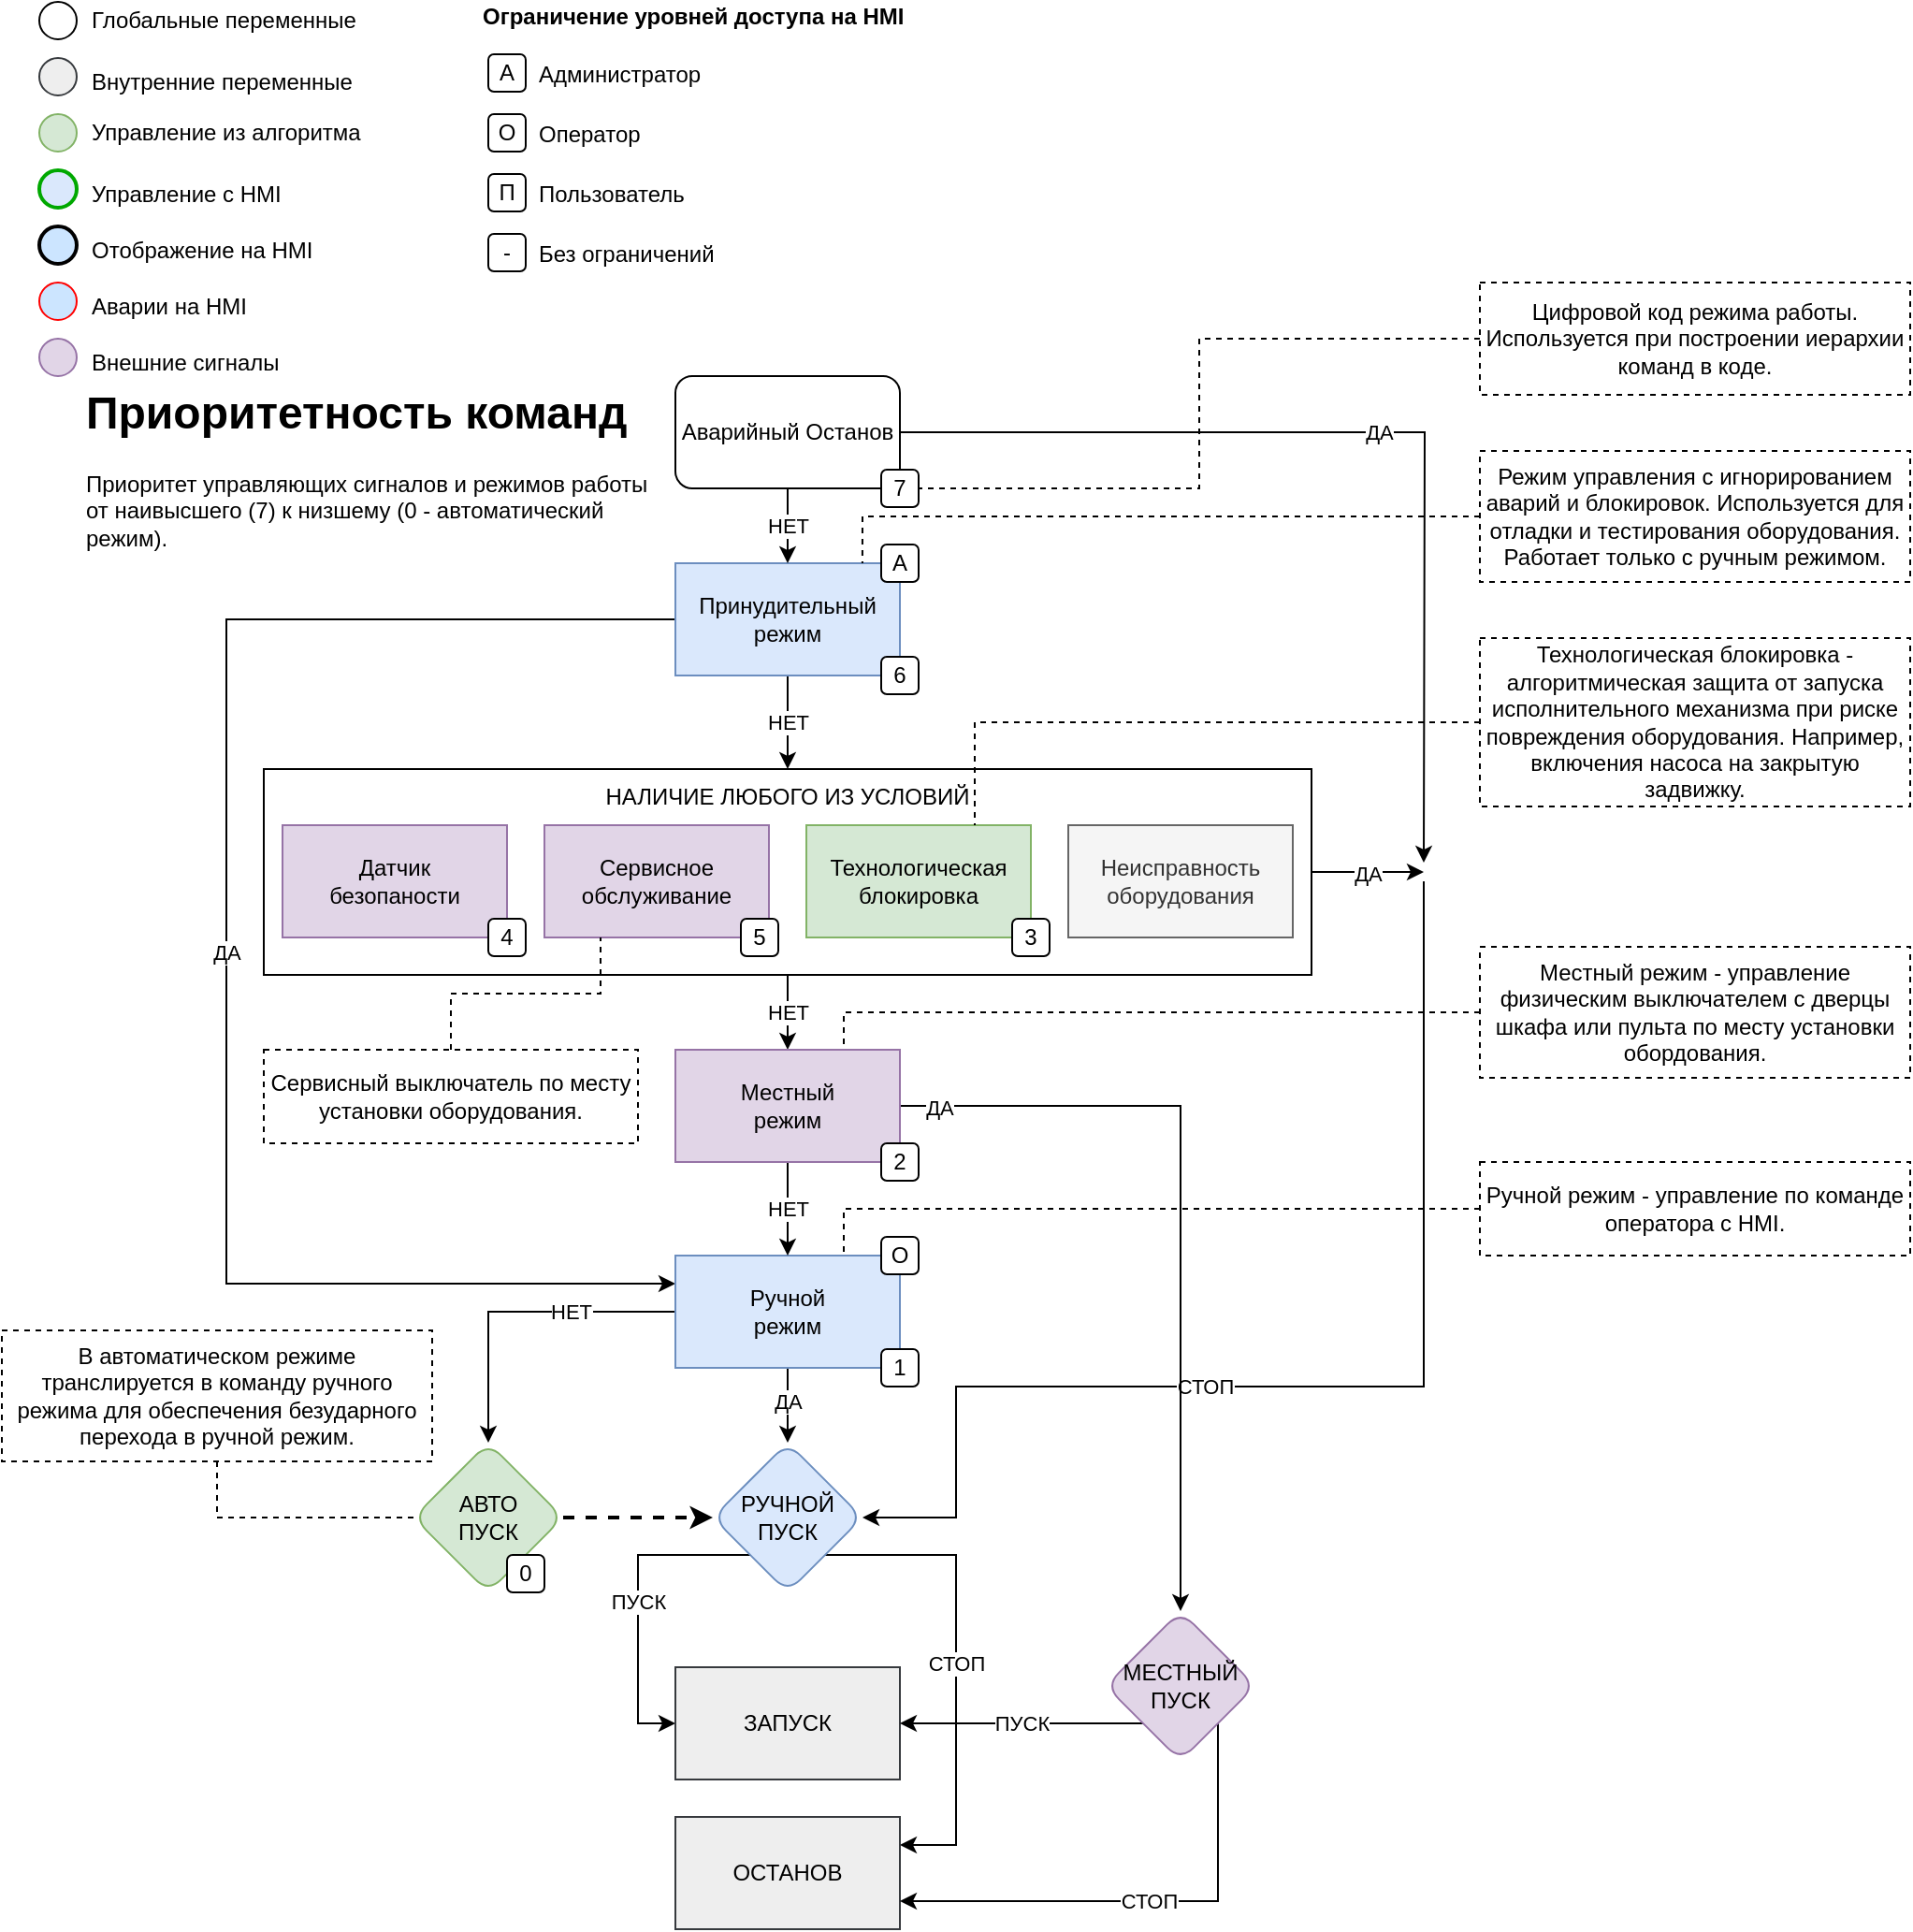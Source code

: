 <mxfile version="21.6.5" type="device">
  <diagram id="kgpKYQtTHZ0yAKxKKP6v" name="Page-1">
    <mxGraphModel dx="1416" dy="818" grid="1" gridSize="10" guides="1" tooltips="1" connect="1" arrows="1" fold="1" page="1" pageScale="1" pageWidth="850" pageHeight="1100" math="0" shadow="0">
      <root>
        <mxCell id="0" />
        <mxCell id="1" parent="0" />
        <mxCell id="_dlDxrZRvXuDAc6dJ759-61" value="НЕТ" style="edgeStyle=orthogonalEdgeStyle;rounded=0;orthogonalLoop=1;jettySize=auto;html=1;entryX=0.5;entryY=0;entryDx=0;entryDy=0;" parent="1" source="_dlDxrZRvXuDAc6dJ759-59" target="_dlDxrZRvXuDAc6dJ759-28" edge="1">
          <mxGeometry relative="1" as="geometry" />
        </mxCell>
        <mxCell id="_dlDxrZRvXuDAc6dJ759-87" value="СТОП" style="edgeStyle=orthogonalEdgeStyle;rounded=0;orthogonalLoop=1;jettySize=auto;html=1;entryX=1;entryY=0.5;entryDx=0;entryDy=0;" parent="1" target="_dlDxrZRvXuDAc6dJ759-18" edge="1">
          <mxGeometry x="0.211" relative="1" as="geometry">
            <Array as="points">
              <mxPoint x="780" y="750" />
              <mxPoint x="530" y="750" />
              <mxPoint x="530" y="820" />
            </Array>
            <mxPoint as="offset" />
            <mxPoint x="780" y="480" as="sourcePoint" />
          </mxGeometry>
        </mxCell>
        <mxCell id="PMrE51tnItsyhINrTOdF-2" value="ДА" style="edgeStyle=orthogonalEdgeStyle;rounded=0;orthogonalLoop=1;jettySize=auto;html=1;" parent="1" source="_dlDxrZRvXuDAc6dJ759-59" edge="1">
          <mxGeometry relative="1" as="geometry">
            <mxPoint x="780" y="475" as="targetPoint" />
          </mxGeometry>
        </mxCell>
        <mxCell id="_dlDxrZRvXuDAc6dJ759-59" value="&lt;div style=&quot;text-align: justify&quot;&gt;&lt;br&gt;&lt;/div&gt;" style="rounded=0;whiteSpace=wrap;html=1;shadow=0;glass=0;labelBackgroundColor=#FFFFFF;labelBorderColor=none;sketch=0;" parent="1" vertex="1">
          <mxGeometry x="160" y="420" width="560" height="110" as="geometry" />
        </mxCell>
        <mxCell id="_dlDxrZRvXuDAc6dJ759-62" value="НЕТ" style="edgeStyle=orthogonalEdgeStyle;rounded=0;orthogonalLoop=1;jettySize=auto;html=1;exitX=0.5;exitY=1;exitDx=0;exitDy=0;entryX=0.5;entryY=0;entryDx=0;entryDy=0;" parent="1" source="_dlDxrZRvXuDAc6dJ759-11" target="_dlDxrZRvXuDAc6dJ759-60" edge="1">
          <mxGeometry relative="1" as="geometry" />
        </mxCell>
        <mxCell id="_dlDxrZRvXuDAc6dJ759-64" value="ДА" style="edgeStyle=orthogonalEdgeStyle;rounded=0;orthogonalLoop=1;jettySize=auto;html=1;entryX=0;entryY=0.25;entryDx=0;entryDy=0;" parent="1" source="_dlDxrZRvXuDAc6dJ759-11" target="_dlDxrZRvXuDAc6dJ759-15" edge="1">
          <mxGeometry relative="1" as="geometry">
            <Array as="points">
              <mxPoint x="140" y="340" />
              <mxPoint x="140" y="695" />
            </Array>
          </mxGeometry>
        </mxCell>
        <mxCell id="_dlDxrZRvXuDAc6dJ759-11" value="Принудительный режим" style="rounded=0;whiteSpace=wrap;html=1;shadow=0;glass=0;sketch=0;fillColor=#dae8fc;strokeColor=#6c8ebf;" parent="1" vertex="1">
          <mxGeometry x="380" y="310" width="120" height="60" as="geometry" />
        </mxCell>
        <mxCell id="_dlDxrZRvXuDAc6dJ759-13" value="НЕТ" style="edgeStyle=orthogonalEdgeStyle;rounded=0;orthogonalLoop=1;jettySize=auto;html=1;exitX=0.5;exitY=1;exitDx=0;exitDy=0;entryX=0.5;entryY=0;entryDx=0;entryDy=0;" parent="1" source="_dlDxrZRvXuDAc6dJ759-12" target="_dlDxrZRvXuDAc6dJ759-11" edge="1">
          <mxGeometry relative="1" as="geometry" />
        </mxCell>
        <mxCell id="_dlDxrZRvXuDAc6dJ759-75" value="ДА" style="edgeStyle=orthogonalEdgeStyle;rounded=0;orthogonalLoop=1;jettySize=auto;html=1;" parent="1" source="_dlDxrZRvXuDAc6dJ759-12" edge="1">
          <mxGeometry relative="1" as="geometry">
            <mxPoint x="780" y="470" as="targetPoint" />
          </mxGeometry>
        </mxCell>
        <mxCell id="_dlDxrZRvXuDAc6dJ759-12" value="Аварийный Останов" style="rounded=1;whiteSpace=wrap;html=1;shadow=0;glass=0;sketch=0;" parent="1" vertex="1">
          <mxGeometry x="380" y="210" width="120" height="60" as="geometry" />
        </mxCell>
        <mxCell id="_dlDxrZRvXuDAc6dJ759-14" value="&lt;h1&gt;Приоритетность команд&lt;/h1&gt;&lt;p&gt;Приоритет управляющих сигналов и режимов работы от наивысшего (7) к низшему (0 - автоматический режим).&lt;/p&gt;" style="text;html=1;strokeColor=none;fillColor=none;spacing=5;spacingTop=-20;whiteSpace=wrap;overflow=hidden;rounded=0;shadow=0;glass=0;sketch=0;" parent="1" vertex="1">
          <mxGeometry x="60" y="210" width="310" height="120" as="geometry" />
        </mxCell>
        <mxCell id="_dlDxrZRvXuDAc6dJ759-23" value="" style="edgeStyle=orthogonalEdgeStyle;rounded=0;orthogonalLoop=1;jettySize=auto;exitX=0.5;exitY=1;exitDx=0;exitDy=0;entryX=0.5;entryY=0;entryDx=0;entryDy=0;html=1;" parent="1" source="_dlDxrZRvXuDAc6dJ759-15" target="_dlDxrZRvXuDAc6dJ759-18" edge="1">
          <mxGeometry relative="1" as="geometry">
            <Array as="points">
              <mxPoint x="440" y="760" />
              <mxPoint x="440" y="760" />
            </Array>
          </mxGeometry>
        </mxCell>
        <mxCell id="_dlDxrZRvXuDAc6dJ759-53" value="ДА" style="edgeLabel;html=1;align=center;verticalAlign=middle;resizable=0;points=[];" parent="_dlDxrZRvXuDAc6dJ759-23" vertex="1" connectable="0">
          <mxGeometry x="0.364" y="1" relative="1" as="geometry">
            <mxPoint x="-1" y="-10" as="offset" />
          </mxGeometry>
        </mxCell>
        <mxCell id="_dlDxrZRvXuDAc6dJ759-51" style="edgeStyle=orthogonalEdgeStyle;rounded=0;orthogonalLoop=1;jettySize=auto;html=1;exitX=0;exitY=0.5;exitDx=0;exitDy=0;entryX=0.5;entryY=0;entryDx=0;entryDy=0;" parent="1" source="_dlDxrZRvXuDAc6dJ759-15" target="_dlDxrZRvXuDAc6dJ759-40" edge="1">
          <mxGeometry relative="1" as="geometry" />
        </mxCell>
        <mxCell id="_dlDxrZRvXuDAc6dJ759-52" value="НЕТ" style="edgeLabel;html=1;align=center;verticalAlign=middle;resizable=0;points=[];" parent="_dlDxrZRvXuDAc6dJ759-51" vertex="1" connectable="0">
          <mxGeometry x="-0.333" relative="1" as="geometry">
            <mxPoint as="offset" />
          </mxGeometry>
        </mxCell>
        <mxCell id="_dlDxrZRvXuDAc6dJ759-15" value="Ручной&lt;br&gt;режим" style="rounded=0;whiteSpace=wrap;html=1;shadow=0;glass=0;sketch=0;fillColor=#dae8fc;strokeColor=#6c8ebf;" parent="1" vertex="1">
          <mxGeometry x="380" y="680" width="120" height="60" as="geometry" />
        </mxCell>
        <mxCell id="_dlDxrZRvXuDAc6dJ759-70" value="СТОП" style="edgeStyle=orthogonalEdgeStyle;rounded=0;orthogonalLoop=1;jettySize=auto;html=1;exitX=1;exitY=1;exitDx=0;exitDy=0;entryX=1;entryY=0.25;entryDx=0;entryDy=0;" parent="1" source="_dlDxrZRvXuDAc6dJ759-18" target="_dlDxrZRvXuDAc6dJ759-19" edge="1">
          <mxGeometry relative="1" as="geometry">
            <Array as="points">
              <mxPoint x="530" y="840" />
              <mxPoint x="530" y="995" />
            </Array>
          </mxGeometry>
        </mxCell>
        <mxCell id="_dlDxrZRvXuDAc6dJ759-71" value="ПУСК" style="edgeStyle=orthogonalEdgeStyle;rounded=0;orthogonalLoop=1;jettySize=auto;html=1;exitX=0;exitY=1;exitDx=0;exitDy=0;entryX=0;entryY=0.5;entryDx=0;entryDy=0;" parent="1" source="_dlDxrZRvXuDAc6dJ759-18" target="_dlDxrZRvXuDAc6dJ759-20" edge="1">
          <mxGeometry relative="1" as="geometry">
            <Array as="points">
              <mxPoint x="360" y="840" />
              <mxPoint x="360" y="930" />
            </Array>
          </mxGeometry>
        </mxCell>
        <mxCell id="_dlDxrZRvXuDAc6dJ759-18" value="РУЧНОЙ&lt;br&gt;ПУСК" style="rhombus;whiteSpace=wrap;html=1;rounded=1;shadow=0;glass=0;sketch=0;fillColor=#dae8fc;strokeColor=#6c8ebf;" parent="1" vertex="1">
          <mxGeometry x="400" y="780" width="80" height="80" as="geometry" />
        </mxCell>
        <mxCell id="_dlDxrZRvXuDAc6dJ759-19" value="ОСТАНОВ" style="rounded=0;whiteSpace=wrap;html=1;shadow=0;glass=0;sketch=0;fillColor=#eeeeee;strokeColor=#36393d;" parent="1" vertex="1">
          <mxGeometry x="380" y="980" width="120" height="60" as="geometry" />
        </mxCell>
        <mxCell id="_dlDxrZRvXuDAc6dJ759-20" value="ЗАПУСК" style="rounded=0;whiteSpace=wrap;html=1;shadow=0;glass=0;sketch=0;fillColor=#eeeeee;strokeColor=#36393d;" parent="1" vertex="1">
          <mxGeometry x="380" y="900" width="120" height="60" as="geometry" />
        </mxCell>
        <mxCell id="_dlDxrZRvXuDAc6dJ759-21" value="Датчик&lt;br&gt;безопаности" style="rounded=0;whiteSpace=wrap;html=1;shadow=0;glass=0;sketch=0;fillColor=#e1d5e7;strokeColor=#9673a6;" parent="1" vertex="1">
          <mxGeometry x="170" y="450" width="120" height="60" as="geometry" />
        </mxCell>
        <mxCell id="_dlDxrZRvXuDAc6dJ759-25" value="Сервисное&lt;br&gt;обслуживание" style="rounded=0;whiteSpace=wrap;html=1;shadow=0;glass=0;sketch=0;fillColor=#e1d5e7;strokeColor=#9673a6;" parent="1" vertex="1">
          <mxGeometry x="310" y="450" width="120" height="60" as="geometry" />
        </mxCell>
        <mxCell id="_dlDxrZRvXuDAc6dJ759-26" value="Технологическая&lt;br&gt;блокировка" style="rounded=0;whiteSpace=wrap;html=1;shadow=0;glass=0;sketch=0;fillColor=#d5e8d4;strokeColor=#82b366;" parent="1" vertex="1">
          <mxGeometry x="450" y="450" width="120" height="60" as="geometry" />
        </mxCell>
        <mxCell id="_dlDxrZRvXuDAc6dJ759-54" style="edgeStyle=orthogonalEdgeStyle;rounded=0;orthogonalLoop=1;jettySize=auto;html=1;exitX=1;exitY=0.5;exitDx=0;exitDy=0;" parent="1" source="_dlDxrZRvXuDAc6dJ759-28" target="_dlDxrZRvXuDAc6dJ759-29" edge="1">
          <mxGeometry relative="1" as="geometry" />
        </mxCell>
        <mxCell id="_dlDxrZRvXuDAc6dJ759-56" value="ДА" style="edgeLabel;html=1;align=center;verticalAlign=middle;resizable=0;points=[];" parent="_dlDxrZRvXuDAc6dJ759-54" vertex="1" connectable="0">
          <mxGeometry x="-0.903" y="-1" relative="1" as="geometry">
            <mxPoint as="offset" />
          </mxGeometry>
        </mxCell>
        <mxCell id="_dlDxrZRvXuDAc6dJ759-55" value="НЕТ" style="edgeStyle=orthogonalEdgeStyle;rounded=0;orthogonalLoop=1;jettySize=auto;html=1;" parent="1" source="_dlDxrZRvXuDAc6dJ759-28" target="_dlDxrZRvXuDAc6dJ759-15" edge="1">
          <mxGeometry relative="1" as="geometry" />
        </mxCell>
        <mxCell id="_dlDxrZRvXuDAc6dJ759-28" value="Местный&lt;br&gt;режим" style="rounded=0;whiteSpace=wrap;html=1;shadow=0;glass=0;sketch=0;fillColor=#e1d5e7;strokeColor=#9673a6;" parent="1" vertex="1">
          <mxGeometry x="380" y="570" width="120" height="60" as="geometry" />
        </mxCell>
        <mxCell id="_dlDxrZRvXuDAc6dJ759-67" value="СТОП" style="edgeStyle=orthogonalEdgeStyle;rounded=0;orthogonalLoop=1;jettySize=auto;html=1;exitX=1;exitY=1;exitDx=0;exitDy=0;entryX=1;entryY=0.75;entryDx=0;entryDy=0;" parent="1" source="_dlDxrZRvXuDAc6dJ759-29" target="_dlDxrZRvXuDAc6dJ759-19" edge="1">
          <mxGeometry relative="1" as="geometry">
            <Array as="points">
              <mxPoint x="670" y="1025" />
            </Array>
          </mxGeometry>
        </mxCell>
        <mxCell id="_dlDxrZRvXuDAc6dJ759-68" value="ПУСК" style="edgeStyle=orthogonalEdgeStyle;rounded=0;orthogonalLoop=1;jettySize=auto;html=1;exitX=0;exitY=1;exitDx=0;exitDy=0;entryX=1;entryY=0.5;entryDx=0;entryDy=0;" parent="1" source="_dlDxrZRvXuDAc6dJ759-29" target="_dlDxrZRvXuDAc6dJ759-20" edge="1">
          <mxGeometry relative="1" as="geometry">
            <Array as="points">
              <mxPoint x="560" y="930" />
            </Array>
          </mxGeometry>
        </mxCell>
        <mxCell id="_dlDxrZRvXuDAc6dJ759-29" value="МЕСТНЫЙ&lt;br&gt;ПУСК" style="rhombus;whiteSpace=wrap;html=1;rounded=1;shadow=0;glass=0;sketch=0;fillColor=#e1d5e7;strokeColor=#9673a6;" parent="1" vertex="1">
          <mxGeometry x="610" y="870" width="80" height="80" as="geometry" />
        </mxCell>
        <mxCell id="_dlDxrZRvXuDAc6dJ759-74" value="" style="edgeStyle=orthogonalEdgeStyle;rounded=0;orthogonalLoop=1;jettySize=auto;html=1;entryX=0;entryY=0.5;entryDx=0;entryDy=0;dashed=1;strokeWidth=2;" parent="1" source="_dlDxrZRvXuDAc6dJ759-40" target="_dlDxrZRvXuDAc6dJ759-18" edge="1">
          <mxGeometry relative="1" as="geometry" />
        </mxCell>
        <mxCell id="_dlDxrZRvXuDAc6dJ759-40" value="АВТО&lt;br&gt;ПУСК" style="rhombus;whiteSpace=wrap;html=1;rounded=1;shadow=0;glass=0;sketch=0;fillColor=#d5e8d4;strokeColor=#82b366;" parent="1" vertex="1">
          <mxGeometry x="240" y="780" width="80" height="80" as="geometry" />
        </mxCell>
        <mxCell id="_dlDxrZRvXuDAc6dJ759-60" value="НАЛИЧИЕ ЛЮБОГО ИЗ УСЛОВИЙ" style="text;html=1;strokeColor=none;fillColor=none;align=center;verticalAlign=middle;whiteSpace=wrap;rounded=0;shadow=0;glass=0;labelBackgroundColor=#FFFFFF;labelBorderColor=none;sketch=0;" parent="1" vertex="1">
          <mxGeometry x="325" y="420" width="230" height="30" as="geometry" />
        </mxCell>
        <mxCell id="_dlDxrZRvXuDAc6dJ759-63" value="Неисправность&lt;br&gt;оборудования" style="rounded=0;whiteSpace=wrap;html=1;shadow=0;glass=0;sketch=0;fillColor=#f5f5f5;fontColor=#333333;strokeColor=#666666;" parent="1" vertex="1">
          <mxGeometry x="590" y="450" width="120" height="60" as="geometry" />
        </mxCell>
        <mxCell id="VvVaaLdSwOPJ516p5DUX-1" value="7" style="text;html=1;strokeColor=default;fillColor=default;align=center;verticalAlign=middle;whiteSpace=wrap;rounded=1;" parent="1" vertex="1">
          <mxGeometry x="490" y="260" width="20" height="20" as="geometry" />
        </mxCell>
        <mxCell id="VvVaaLdSwOPJ516p5DUX-2" value="6&lt;br&gt;" style="text;html=1;strokeColor=default;fillColor=default;align=center;verticalAlign=middle;whiteSpace=wrap;rounded=1;" parent="1" vertex="1">
          <mxGeometry x="490" y="360" width="20" height="20" as="geometry" />
        </mxCell>
        <mxCell id="VvVaaLdSwOPJ516p5DUX-3" value="4" style="text;html=1;strokeColor=default;fillColor=default;align=center;verticalAlign=middle;whiteSpace=wrap;rounded=1;" parent="1" vertex="1">
          <mxGeometry x="280" y="500" width="20" height="20" as="geometry" />
        </mxCell>
        <mxCell id="VvVaaLdSwOPJ516p5DUX-4" value="5" style="text;html=1;strokeColor=default;fillColor=default;align=center;verticalAlign=middle;whiteSpace=wrap;rounded=1;" parent="1" vertex="1">
          <mxGeometry x="415" y="500" width="20" height="20" as="geometry" />
        </mxCell>
        <mxCell id="VvVaaLdSwOPJ516p5DUX-5" value="3" style="text;html=1;strokeColor=default;fillColor=default;align=center;verticalAlign=middle;whiteSpace=wrap;rounded=1;" parent="1" vertex="1">
          <mxGeometry x="560" y="500" width="20" height="20" as="geometry" />
        </mxCell>
        <mxCell id="VvVaaLdSwOPJ516p5DUX-6" value="2&lt;br&gt;" style="text;html=1;strokeColor=default;fillColor=default;align=center;verticalAlign=middle;whiteSpace=wrap;rounded=1;" parent="1" vertex="1">
          <mxGeometry x="490" y="620" width="20" height="20" as="geometry" />
        </mxCell>
        <mxCell id="VvVaaLdSwOPJ516p5DUX-7" value="1" style="text;html=1;strokeColor=default;fillColor=default;align=center;verticalAlign=middle;whiteSpace=wrap;rounded=1;" parent="1" vertex="1">
          <mxGeometry x="490" y="730" width="20" height="20" as="geometry" />
        </mxCell>
        <mxCell id="VvVaaLdSwOPJ516p5DUX-8" value="0" style="text;html=1;strokeColor=default;fillColor=default;align=center;verticalAlign=middle;whiteSpace=wrap;rounded=1;" parent="1" vertex="1">
          <mxGeometry x="290" y="840" width="20" height="20" as="geometry" />
        </mxCell>
        <mxCell id="rMPqCTuPxbYfNLPjGVI2-3" style="edgeStyle=orthogonalEdgeStyle;rounded=0;orthogonalLoop=1;jettySize=auto;html=1;entryX=0.833;entryY=0;entryDx=0;entryDy=0;endArrow=none;endFill=0;dashed=1;entryPerimeter=0;" parent="1" source="rMPqCTuPxbYfNLPjGVI2-2" target="_dlDxrZRvXuDAc6dJ759-11" edge="1">
          <mxGeometry relative="1" as="geometry" />
        </mxCell>
        <mxCell id="rMPqCTuPxbYfNLPjGVI2-2" value="Режим управления с игнорированием аварий и блокировок. Используется для отладки и тестирования оборудования. Работает только с ручным режимом." style="text;html=1;strokeColor=default;fillColor=none;align=center;verticalAlign=middle;whiteSpace=wrap;rounded=0;dashed=1;strokeWidth=1;" parent="1" vertex="1">
          <mxGeometry x="810" y="250" width="230" height="70" as="geometry" />
        </mxCell>
        <mxCell id="rMPqCTuPxbYfNLPjGVI2-6" style="edgeStyle=orthogonalEdgeStyle;rounded=0;orthogonalLoop=1;jettySize=auto;html=1;entryX=0.75;entryY=0;entryDx=0;entryDy=0;dashed=1;endArrow=none;endFill=0;" parent="1" source="rMPqCTuPxbYfNLPjGVI2-4" target="_dlDxrZRvXuDAc6dJ759-26" edge="1">
          <mxGeometry relative="1" as="geometry" />
        </mxCell>
        <mxCell id="rMPqCTuPxbYfNLPjGVI2-4" value="Технологическая блокировка - алгоритмическая защита от запуска исполнительного механизма при риске повреждения оборудования. Например, включения насоса на закрытую задвижку." style="text;html=1;strokeColor=default;fillColor=none;align=center;verticalAlign=middle;whiteSpace=wrap;rounded=0;dashed=1;strokeWidth=1;" parent="1" vertex="1">
          <mxGeometry x="810" y="350" width="230" height="90" as="geometry" />
        </mxCell>
        <mxCell id="rMPqCTuPxbYfNLPjGVI2-8" style="edgeStyle=orthogonalEdgeStyle;rounded=0;orthogonalLoop=1;jettySize=auto;html=1;entryX=0.75;entryY=0;entryDx=0;entryDy=0;dashed=1;endArrow=none;endFill=0;" parent="1" source="rMPqCTuPxbYfNLPjGVI2-7" target="_dlDxrZRvXuDAc6dJ759-28" edge="1">
          <mxGeometry relative="1" as="geometry" />
        </mxCell>
        <mxCell id="rMPqCTuPxbYfNLPjGVI2-7" value="Местный режим - управление физическим выключателем с дверцы шкафа или пульта по месту установки обордования." style="text;html=1;strokeColor=default;fillColor=none;align=center;verticalAlign=middle;whiteSpace=wrap;rounded=0;dashed=1;strokeWidth=1;" parent="1" vertex="1">
          <mxGeometry x="810" y="515" width="230" height="70" as="geometry" />
        </mxCell>
        <mxCell id="rMPqCTuPxbYfNLPjGVI2-10" style="edgeStyle=orthogonalEdgeStyle;rounded=0;orthogonalLoop=1;jettySize=auto;html=1;entryX=0.75;entryY=0;entryDx=0;entryDy=0;dashed=1;endArrow=none;endFill=0;" parent="1" source="rMPqCTuPxbYfNLPjGVI2-9" target="_dlDxrZRvXuDAc6dJ759-15" edge="1">
          <mxGeometry relative="1" as="geometry" />
        </mxCell>
        <mxCell id="rMPqCTuPxbYfNLPjGVI2-9" value="Ручной режим - управление по команде оператора с HMI." style="text;html=1;strokeColor=default;fillColor=none;align=center;verticalAlign=middle;whiteSpace=wrap;rounded=0;dashed=1;strokeWidth=1;" parent="1" vertex="1">
          <mxGeometry x="810" y="630" width="230" height="50" as="geometry" />
        </mxCell>
        <mxCell id="rMPqCTuPxbYfNLPjGVI2-12" style="edgeStyle=orthogonalEdgeStyle;rounded=0;orthogonalLoop=1;jettySize=auto;html=1;entryX=0;entryY=0.5;entryDx=0;entryDy=0;dashed=1;endArrow=none;endFill=0;" parent="1" source="rMPqCTuPxbYfNLPjGVI2-11" target="_dlDxrZRvXuDAc6dJ759-40" edge="1">
          <mxGeometry relative="1" as="geometry" />
        </mxCell>
        <mxCell id="rMPqCTuPxbYfNLPjGVI2-11" value="В автоматическом режиме транслируется в команду ручного режима для обеспечения безударного перехода в ручной режим." style="text;html=1;strokeColor=default;fillColor=none;align=center;verticalAlign=middle;whiteSpace=wrap;rounded=0;dashed=1;strokeWidth=1;" parent="1" vertex="1">
          <mxGeometry x="20" y="720" width="230" height="70" as="geometry" />
        </mxCell>
        <mxCell id="rMPqCTuPxbYfNLPjGVI2-14" style="edgeStyle=orthogonalEdgeStyle;rounded=0;orthogonalLoop=1;jettySize=auto;html=1;entryX=1;entryY=0.5;entryDx=0;entryDy=0;dashed=1;endArrow=none;endFill=0;strokeWidth=1;" parent="1" source="rMPqCTuPxbYfNLPjGVI2-13" target="VvVaaLdSwOPJ516p5DUX-1" edge="1">
          <mxGeometry relative="1" as="geometry" />
        </mxCell>
        <mxCell id="rMPqCTuPxbYfNLPjGVI2-13" value="Цифровой код режима работы.&lt;br&gt;Используется при построении иерархии команд в коде." style="text;html=1;strokeColor=default;fillColor=none;align=center;verticalAlign=middle;whiteSpace=wrap;rounded=0;dashed=1;strokeWidth=1;" parent="1" vertex="1">
          <mxGeometry x="810" y="160" width="230" height="60" as="geometry" />
        </mxCell>
        <mxCell id="r1Kgr8H2GcwVsiZAlk7Q-2" style="edgeStyle=orthogonalEdgeStyle;rounded=0;orthogonalLoop=1;jettySize=auto;html=1;entryX=0.25;entryY=1;entryDx=0;entryDy=0;endArrow=none;endFill=0;dashed=1;" parent="1" source="r1Kgr8H2GcwVsiZAlk7Q-1" target="_dlDxrZRvXuDAc6dJ759-25" edge="1">
          <mxGeometry relative="1" as="geometry" />
        </mxCell>
        <mxCell id="r1Kgr8H2GcwVsiZAlk7Q-1" value="Сервисный выключатель по месту установки оборудования." style="text;html=1;strokeColor=default;fillColor=none;align=center;verticalAlign=middle;whiteSpace=wrap;rounded=0;dashed=1;strokeWidth=1;" parent="1" vertex="1">
          <mxGeometry x="160" y="570" width="200" height="50" as="geometry" />
        </mxCell>
        <mxCell id="mMCcD7gr4QnfgKSDkN2V-1" value="A" style="text;html=1;strokeColor=default;fillColor=default;align=center;verticalAlign=middle;whiteSpace=wrap;rounded=1;" parent="1" vertex="1">
          <mxGeometry x="490" y="300" width="20" height="20" as="geometry" />
        </mxCell>
        <mxCell id="mMCcD7gr4QnfgKSDkN2V-2" value="O" style="text;html=1;strokeColor=default;fillColor=default;align=center;verticalAlign=middle;whiteSpace=wrap;rounded=1;" parent="1" vertex="1">
          <mxGeometry x="490" y="670" width="20" height="20" as="geometry" />
        </mxCell>
        <mxCell id="mMCcD7gr4QnfgKSDkN2V-7" value="A" style="text;html=1;strokeColor=default;fillColor=default;align=center;verticalAlign=middle;whiteSpace=wrap;rounded=1;" parent="1" vertex="1">
          <mxGeometry x="280" y="38" width="20" height="20" as="geometry" />
        </mxCell>
        <mxCell id="mMCcD7gr4QnfgKSDkN2V-8" value="O" style="text;html=1;strokeColor=default;fillColor=default;align=center;verticalAlign=middle;whiteSpace=wrap;rounded=1;" parent="1" vertex="1">
          <mxGeometry x="280" y="70" width="20" height="20" as="geometry" />
        </mxCell>
        <mxCell id="mMCcD7gr4QnfgKSDkN2V-9" value="Администратор" style="text;html=1;strokeColor=none;fillColor=none;align=left;verticalAlign=middle;whiteSpace=wrap;rounded=0;shadow=0;glass=0;labelBackgroundColor=#FFFFFF;labelBorderColor=none;sketch=0;" parent="1" vertex="1">
          <mxGeometry x="305" y="41" width="150" height="15" as="geometry" />
        </mxCell>
        <mxCell id="mMCcD7gr4QnfgKSDkN2V-10" value="Оператор" style="text;html=1;strokeColor=none;fillColor=none;align=left;verticalAlign=middle;whiteSpace=wrap;rounded=0;shadow=0;glass=0;labelBackgroundColor=#FFFFFF;labelBorderColor=none;sketch=0;" parent="1" vertex="1">
          <mxGeometry x="305" y="73" width="150" height="15" as="geometry" />
        </mxCell>
        <mxCell id="mMCcD7gr4QnfgKSDkN2V-11" value="П" style="text;html=1;strokeColor=default;fillColor=default;align=center;verticalAlign=middle;whiteSpace=wrap;rounded=1;" parent="1" vertex="1">
          <mxGeometry x="280" y="102" width="20" height="20" as="geometry" />
        </mxCell>
        <mxCell id="mMCcD7gr4QnfgKSDkN2V-12" value="Пользователь" style="text;html=1;strokeColor=none;fillColor=none;align=left;verticalAlign=middle;whiteSpace=wrap;rounded=0;shadow=0;glass=0;labelBackgroundColor=#FFFFFF;labelBorderColor=none;sketch=0;" parent="1" vertex="1">
          <mxGeometry x="305" y="105.5" width="150" height="15" as="geometry" />
        </mxCell>
        <mxCell id="mMCcD7gr4QnfgKSDkN2V-14" value="&lt;b&gt;Ограничение уровней доступа на HMI&lt;/b&gt;" style="text;html=1;strokeColor=none;fillColor=none;align=left;verticalAlign=middle;whiteSpace=wrap;rounded=0;shadow=0;glass=0;labelBackgroundColor=#FFFFFF;labelBorderColor=none;sketch=0;" parent="1" vertex="1">
          <mxGeometry x="275" y="10" width="235" height="15" as="geometry" />
        </mxCell>
        <mxCell id="mMCcD7gr4QnfgKSDkN2V-15" value="-" style="text;html=1;strokeColor=default;fillColor=default;align=center;verticalAlign=middle;whiteSpace=wrap;rounded=1;" parent="1" vertex="1">
          <mxGeometry x="280" y="134" width="20" height="20" as="geometry" />
        </mxCell>
        <mxCell id="mMCcD7gr4QnfgKSDkN2V-16" value="Без ограничений" style="text;html=1;strokeColor=none;fillColor=none;align=left;verticalAlign=middle;whiteSpace=wrap;rounded=0;shadow=0;glass=0;labelBackgroundColor=#FFFFFF;labelBorderColor=none;sketch=0;" parent="1" vertex="1">
          <mxGeometry x="305" y="137.5" width="150" height="15" as="geometry" />
        </mxCell>
        <mxCell id="AUHi0IwHwDK_juSrY4qz-1" value="" style="ellipse;whiteSpace=wrap;html=1;rounded=1;shadow=0;glass=0;labelBackgroundColor=none;labelBorderColor=none;sketch=0;" vertex="1" parent="1">
          <mxGeometry x="40" y="10" width="20" height="20" as="geometry" />
        </mxCell>
        <mxCell id="AUHi0IwHwDK_juSrY4qz-2" value="" style="ellipse;whiteSpace=wrap;html=1;rounded=1;shadow=0;glass=0;labelBackgroundColor=none;labelBorderColor=none;sketch=0;fillColor=#eeeeee;strokeColor=#36393d;" vertex="1" parent="1">
          <mxGeometry x="40" y="40" width="20" height="20" as="geometry" />
        </mxCell>
        <mxCell id="AUHi0IwHwDK_juSrY4qz-3" value="" style="ellipse;whiteSpace=wrap;html=1;rounded=1;shadow=0;glass=0;labelBackgroundColor=none;labelBorderColor=none;sketch=0;fillColor=#d5e8d4;strokeColor=#82b366;" vertex="1" parent="1">
          <mxGeometry x="40" y="70" width="20" height="20" as="geometry" />
        </mxCell>
        <mxCell id="AUHi0IwHwDK_juSrY4qz-4" value="" style="ellipse;whiteSpace=wrap;html=1;rounded=1;shadow=0;glass=0;labelBackgroundColor=none;labelBorderColor=none;sketch=0;fillColor=#dae8fc;strokeColor=#00A800;strokeWidth=2;" vertex="1" parent="1">
          <mxGeometry x="40" y="100" width="20" height="20" as="geometry" />
        </mxCell>
        <mxCell id="AUHi0IwHwDK_juSrY4qz-5" value="" style="ellipse;whiteSpace=wrap;html=1;rounded=1;shadow=0;glass=0;labelBackgroundColor=none;labelBorderColor=none;sketch=0;fillColor=#CCE5FF;strokeColor=#000000;strokeWidth=2;" vertex="1" parent="1">
          <mxGeometry x="40" y="130" width="20" height="20" as="geometry" />
        </mxCell>
        <mxCell id="AUHi0IwHwDK_juSrY4qz-6" value="Глобальные переменные" style="text;html=1;strokeColor=none;fillColor=none;align=left;verticalAlign=middle;whiteSpace=wrap;rounded=0;shadow=0;glass=0;labelBackgroundColor=#FFFFFF;labelBorderColor=none;sketch=0;" vertex="1" parent="1">
          <mxGeometry x="66" y="12.5" width="150" height="15" as="geometry" />
        </mxCell>
        <mxCell id="AUHi0IwHwDK_juSrY4qz-7" value="Внутренние переменные" style="text;html=1;strokeColor=none;fillColor=none;align=left;verticalAlign=middle;whiteSpace=wrap;rounded=0;shadow=0;glass=0;labelBackgroundColor=#FFFFFF;labelBorderColor=none;sketch=0;" vertex="1" parent="1">
          <mxGeometry x="66" y="45" width="150" height="15" as="geometry" />
        </mxCell>
        <mxCell id="AUHi0IwHwDK_juSrY4qz-8" value="Управление из алгоритма" style="text;html=1;strokeColor=none;fillColor=none;align=left;verticalAlign=middle;whiteSpace=wrap;rounded=0;shadow=0;glass=0;labelBackgroundColor=#FFFFFF;labelBorderColor=none;sketch=0;" vertex="1" parent="1">
          <mxGeometry x="66" y="72.5" width="154" height="15" as="geometry" />
        </mxCell>
        <mxCell id="AUHi0IwHwDK_juSrY4qz-9" value="Управление с HMI" style="text;html=1;strokeColor=none;fillColor=none;align=left;verticalAlign=middle;whiteSpace=wrap;rounded=0;shadow=0;glass=0;labelBackgroundColor=#FFFFFF;labelBorderColor=none;sketch=0;" vertex="1" parent="1">
          <mxGeometry x="66" y="105" width="150" height="15" as="geometry" />
        </mxCell>
        <mxCell id="AUHi0IwHwDK_juSrY4qz-10" value="Отображение на HMI" style="text;html=1;strokeColor=none;fillColor=none;align=left;verticalAlign=middle;whiteSpace=wrap;rounded=0;shadow=0;glass=0;labelBackgroundColor=#FFFFFF;labelBorderColor=none;sketch=0;" vertex="1" parent="1">
          <mxGeometry x="66" y="135" width="150" height="15" as="geometry" />
        </mxCell>
        <mxCell id="AUHi0IwHwDK_juSrY4qz-11" value="" style="ellipse;whiteSpace=wrap;html=1;rounded=1;shadow=0;glass=0;labelBackgroundColor=none;labelBorderColor=none;sketch=0;fillColor=#CCE5FF;strokeColor=#FF0000;strokeWidth=1;" vertex="1" parent="1">
          <mxGeometry x="40" y="160" width="20" height="20" as="geometry" />
        </mxCell>
        <mxCell id="AUHi0IwHwDK_juSrY4qz-12" value="Аварии на HMI" style="text;html=1;strokeColor=none;fillColor=none;align=left;verticalAlign=middle;whiteSpace=wrap;rounded=0;shadow=0;glass=0;labelBackgroundColor=#FFFFFF;labelBorderColor=none;sketch=0;" vertex="1" parent="1">
          <mxGeometry x="66" y="165" width="150" height="15" as="geometry" />
        </mxCell>
        <mxCell id="AUHi0IwHwDK_juSrY4qz-13" value="" style="ellipse;whiteSpace=wrap;html=1;rounded=1;shadow=0;glass=0;labelBackgroundColor=none;labelBorderColor=none;sketch=0;fillColor=#e1d5e7;strokeColor=#9673a6;" vertex="1" parent="1">
          <mxGeometry x="40" y="190" width="20" height="20" as="geometry" />
        </mxCell>
        <mxCell id="AUHi0IwHwDK_juSrY4qz-14" value="Внешние сигналы" style="text;html=1;strokeColor=none;fillColor=none;align=left;verticalAlign=middle;whiteSpace=wrap;rounded=0;shadow=0;glass=0;labelBackgroundColor=#FFFFFF;labelBorderColor=none;sketch=0;" vertex="1" parent="1">
          <mxGeometry x="66" y="195" width="150" height="15" as="geometry" />
        </mxCell>
      </root>
    </mxGraphModel>
  </diagram>
</mxfile>
